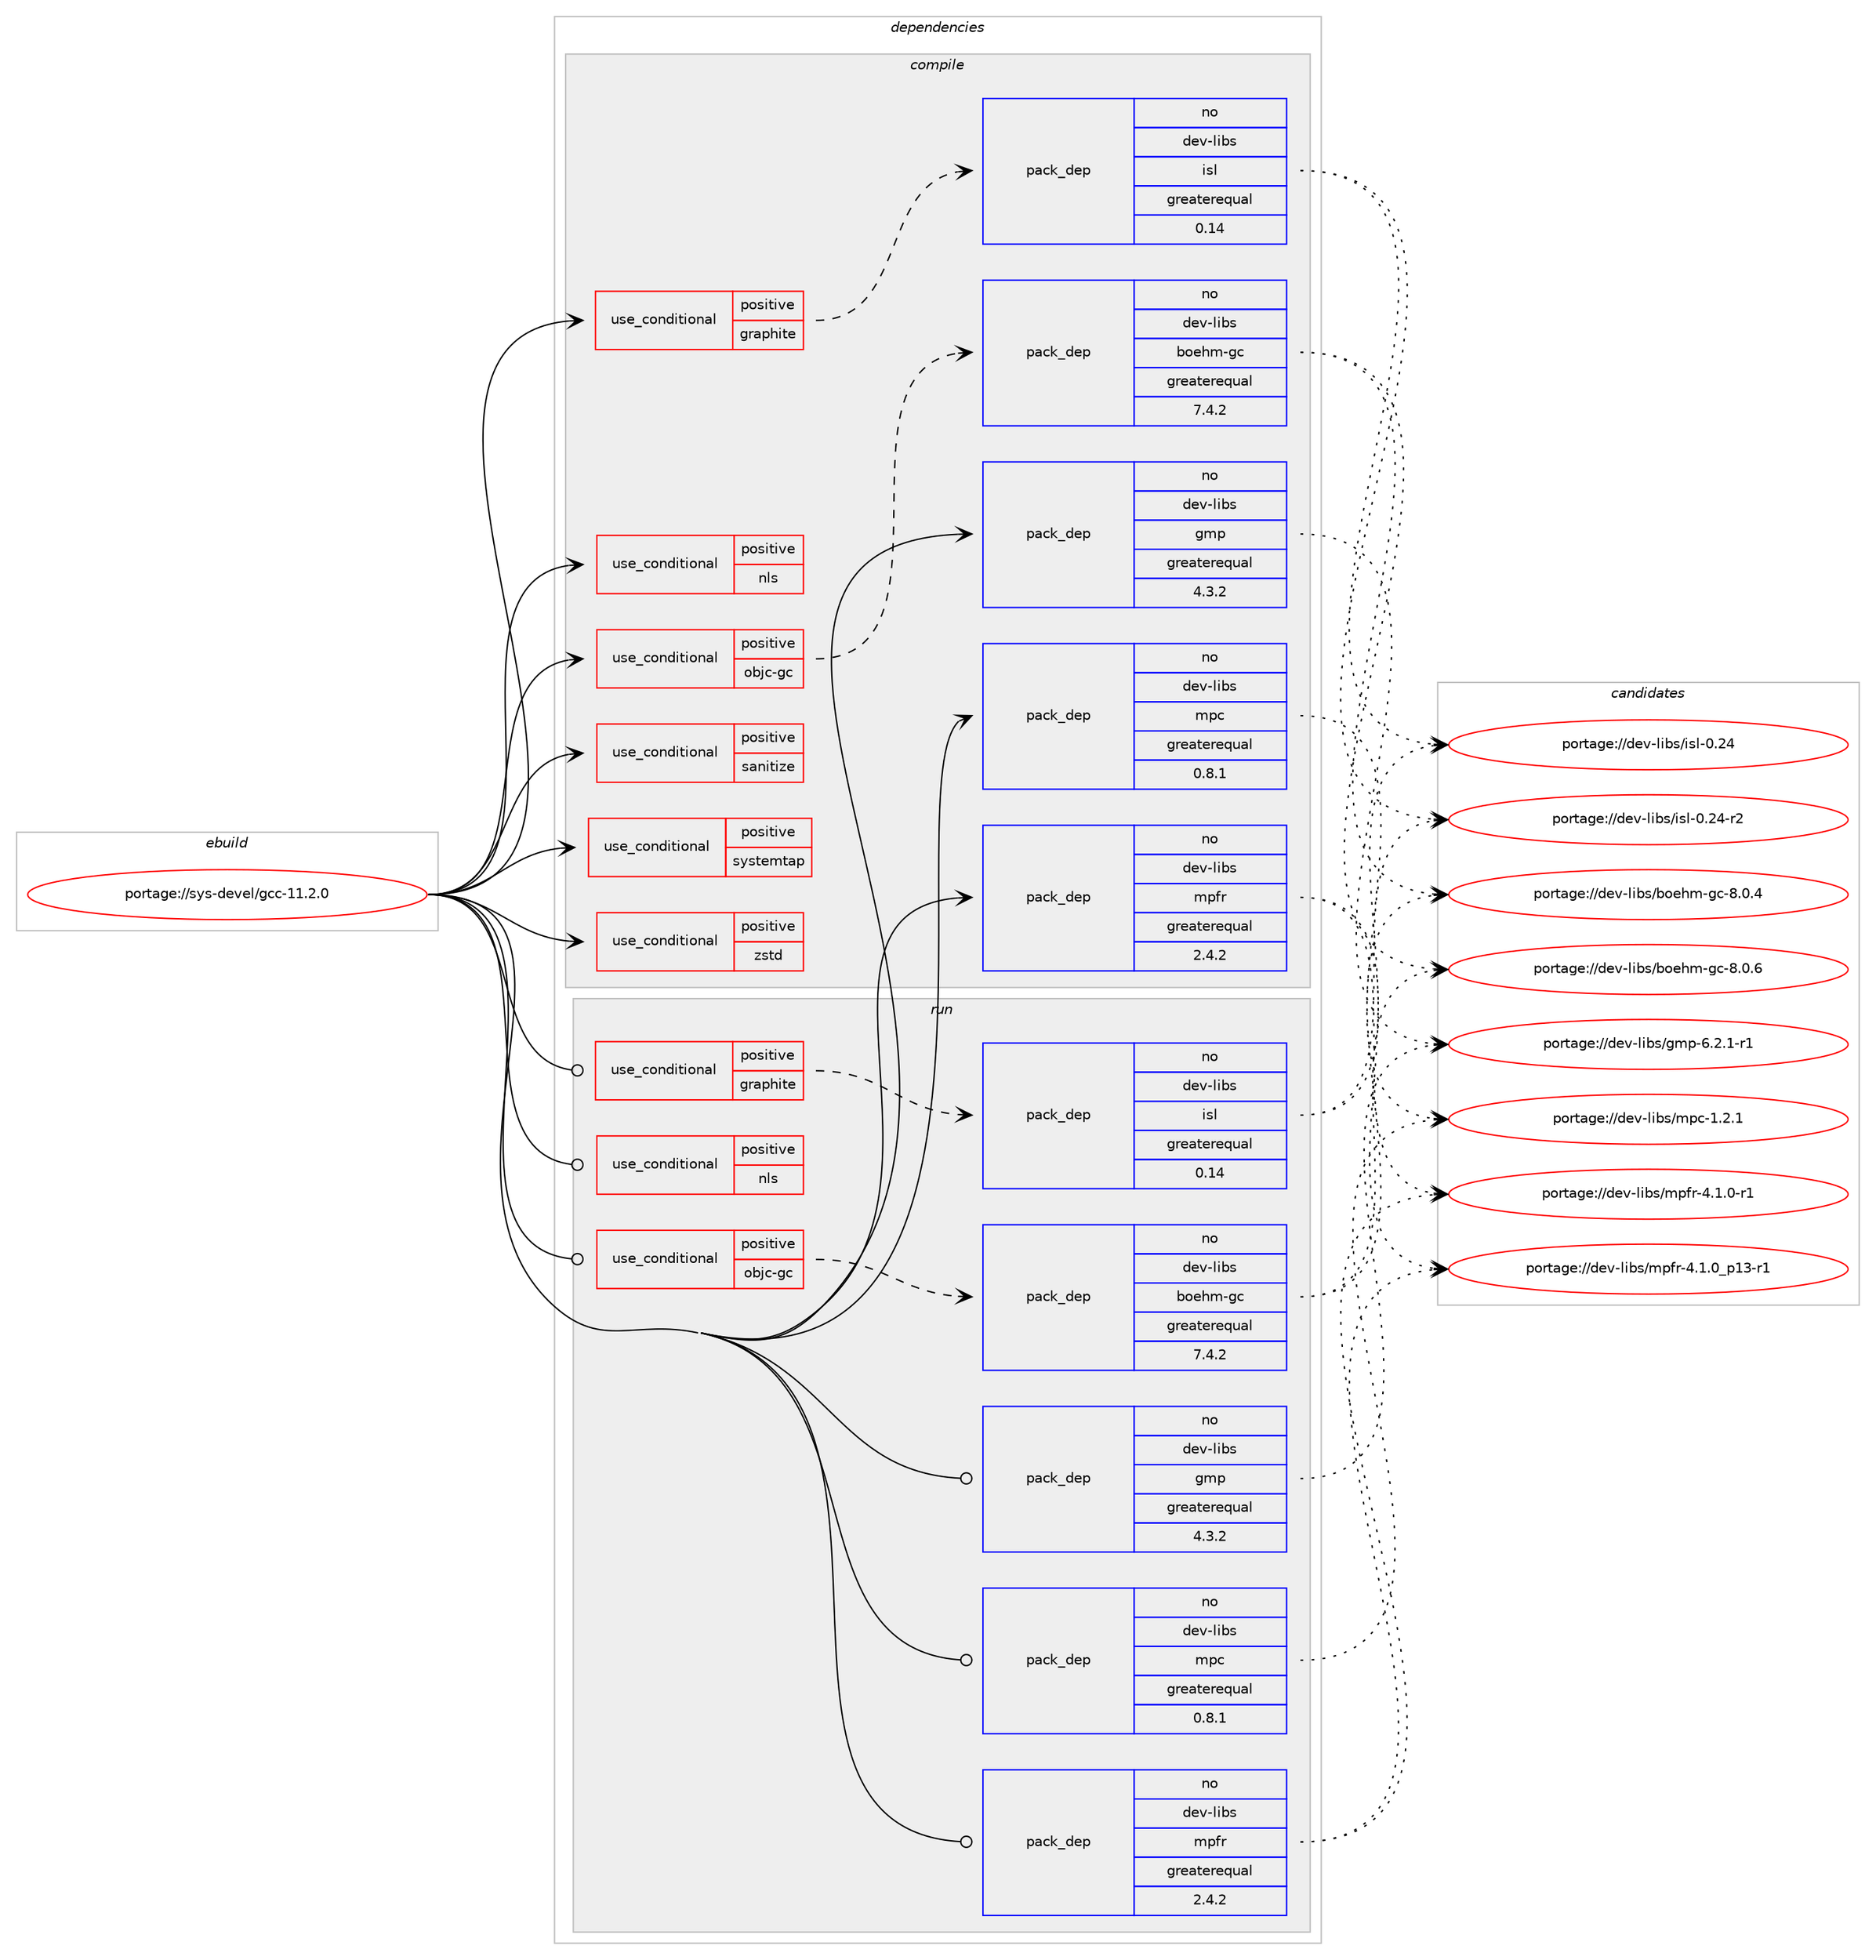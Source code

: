 digraph prolog {

# *************
# Graph options
# *************

newrank=true;
concentrate=true;
compound=true;
graph [rankdir=LR,fontname=Helvetica,fontsize=10,ranksep=1.5];#, ranksep=2.5, nodesep=0.2];
edge  [arrowhead=vee];
node  [fontname=Helvetica,fontsize=10];

# **********
# The ebuild
# **********

subgraph cluster_leftcol {
color=gray;
rank=same;
label=<<i>ebuild</i>>;
id [label="portage://sys-devel/gcc-11.2.0", color=red, width=4, href="../sys-devel/gcc-11.2.0.svg"];
}

# ****************
# The dependencies
# ****************

subgraph cluster_midcol {
color=gray;
label=<<i>dependencies</i>>;
subgraph cluster_compile {
fillcolor="#eeeeee";
style=filled;
label=<<i>compile</i>>;
subgraph cond336 {
dependency2606 [label=<<TABLE BORDER="0" CELLBORDER="1" CELLSPACING="0" CELLPADDING="4"><TR><TD ROWSPAN="3" CELLPADDING="10">use_conditional</TD></TR><TR><TD>positive</TD></TR><TR><TD>graphite</TD></TR></TABLE>>, shape=none, color=red];
subgraph pack2269 {
dependency2607 [label=<<TABLE BORDER="0" CELLBORDER="1" CELLSPACING="0" CELLPADDING="4" WIDTH="220"><TR><TD ROWSPAN="6" CELLPADDING="30">pack_dep</TD></TR><TR><TD WIDTH="110">no</TD></TR><TR><TD>dev-libs</TD></TR><TR><TD>isl</TD></TR><TR><TD>greaterequal</TD></TR><TR><TD>0.14</TD></TR></TABLE>>, shape=none, color=blue];
}
dependency2606:e -> dependency2607:w [weight=20,style="dashed",arrowhead="vee"];
}
id:e -> dependency2606:w [weight=20,style="solid",arrowhead="vee"];
subgraph cond337 {
dependency2608 [label=<<TABLE BORDER="0" CELLBORDER="1" CELLSPACING="0" CELLPADDING="4"><TR><TD ROWSPAN="3" CELLPADDING="10">use_conditional</TD></TR><TR><TD>positive</TD></TR><TR><TD>nls</TD></TR></TABLE>>, shape=none, color=red];
# *** BEGIN UNKNOWN DEPENDENCY TYPE (TODO) ***
# dependency2608 -> package_dependency(portage://sys-devel/gcc-11.2.0,install,no,virtual,libintl,none,[,,],[],[])
# *** END UNKNOWN DEPENDENCY TYPE (TODO) ***

}
id:e -> dependency2608:w [weight=20,style="solid",arrowhead="vee"];
subgraph cond338 {
dependency2609 [label=<<TABLE BORDER="0" CELLBORDER="1" CELLSPACING="0" CELLPADDING="4"><TR><TD ROWSPAN="3" CELLPADDING="10">use_conditional</TD></TR><TR><TD>positive</TD></TR><TR><TD>objc-gc</TD></TR></TABLE>>, shape=none, color=red];
subgraph pack2270 {
dependency2610 [label=<<TABLE BORDER="0" CELLBORDER="1" CELLSPACING="0" CELLPADDING="4" WIDTH="220"><TR><TD ROWSPAN="6" CELLPADDING="30">pack_dep</TD></TR><TR><TD WIDTH="110">no</TD></TR><TR><TD>dev-libs</TD></TR><TR><TD>boehm-gc</TD></TR><TR><TD>greaterequal</TD></TR><TR><TD>7.4.2</TD></TR></TABLE>>, shape=none, color=blue];
}
dependency2609:e -> dependency2610:w [weight=20,style="dashed",arrowhead="vee"];
}
id:e -> dependency2609:w [weight=20,style="solid",arrowhead="vee"];
subgraph cond339 {
dependency2611 [label=<<TABLE BORDER="0" CELLBORDER="1" CELLSPACING="0" CELLPADDING="4"><TR><TD ROWSPAN="3" CELLPADDING="10">use_conditional</TD></TR><TR><TD>positive</TD></TR><TR><TD>sanitize</TD></TR></TABLE>>, shape=none, color=red];
# *** BEGIN UNKNOWN DEPENDENCY TYPE (TODO) ***
# dependency2611 -> package_dependency(portage://sys-devel/gcc-11.2.0,install,no,virtual,libcrypt,none,[,,],[],[])
# *** END UNKNOWN DEPENDENCY TYPE (TODO) ***

}
id:e -> dependency2611:w [weight=20,style="solid",arrowhead="vee"];
subgraph cond340 {
dependency2612 [label=<<TABLE BORDER="0" CELLBORDER="1" CELLSPACING="0" CELLPADDING="4"><TR><TD ROWSPAN="3" CELLPADDING="10">use_conditional</TD></TR><TR><TD>positive</TD></TR><TR><TD>systemtap</TD></TR></TABLE>>, shape=none, color=red];
# *** BEGIN UNKNOWN DEPENDENCY TYPE (TODO) ***
# dependency2612 -> package_dependency(portage://sys-devel/gcc-11.2.0,install,no,dev-util,systemtap,none,[,,],[],[])
# *** END UNKNOWN DEPENDENCY TYPE (TODO) ***

}
id:e -> dependency2612:w [weight=20,style="solid",arrowhead="vee"];
subgraph cond341 {
dependency2613 [label=<<TABLE BORDER="0" CELLBORDER="1" CELLSPACING="0" CELLPADDING="4"><TR><TD ROWSPAN="3" CELLPADDING="10">use_conditional</TD></TR><TR><TD>positive</TD></TR><TR><TD>zstd</TD></TR></TABLE>>, shape=none, color=red];
# *** BEGIN UNKNOWN DEPENDENCY TYPE (TODO) ***
# dependency2613 -> package_dependency(portage://sys-devel/gcc-11.2.0,install,no,app-arch,zstd,none,[,,],[],[])
# *** END UNKNOWN DEPENDENCY TYPE (TODO) ***

}
id:e -> dependency2613:w [weight=20,style="solid",arrowhead="vee"];
subgraph pack2271 {
dependency2614 [label=<<TABLE BORDER="0" CELLBORDER="1" CELLSPACING="0" CELLPADDING="4" WIDTH="220"><TR><TD ROWSPAN="6" CELLPADDING="30">pack_dep</TD></TR><TR><TD WIDTH="110">no</TD></TR><TR><TD>dev-libs</TD></TR><TR><TD>gmp</TD></TR><TR><TD>greaterequal</TD></TR><TR><TD>4.3.2</TD></TR></TABLE>>, shape=none, color=blue];
}
id:e -> dependency2614:w [weight=20,style="solid",arrowhead="vee"];
subgraph pack2272 {
dependency2615 [label=<<TABLE BORDER="0" CELLBORDER="1" CELLSPACING="0" CELLPADDING="4" WIDTH="220"><TR><TD ROWSPAN="6" CELLPADDING="30">pack_dep</TD></TR><TR><TD WIDTH="110">no</TD></TR><TR><TD>dev-libs</TD></TR><TR><TD>mpc</TD></TR><TR><TD>greaterequal</TD></TR><TR><TD>0.8.1</TD></TR></TABLE>>, shape=none, color=blue];
}
id:e -> dependency2615:w [weight=20,style="solid",arrowhead="vee"];
subgraph pack2273 {
dependency2616 [label=<<TABLE BORDER="0" CELLBORDER="1" CELLSPACING="0" CELLPADDING="4" WIDTH="220"><TR><TD ROWSPAN="6" CELLPADDING="30">pack_dep</TD></TR><TR><TD WIDTH="110">no</TD></TR><TR><TD>dev-libs</TD></TR><TR><TD>mpfr</TD></TR><TR><TD>greaterequal</TD></TR><TR><TD>2.4.2</TD></TR></TABLE>>, shape=none, color=blue];
}
id:e -> dependency2616:w [weight=20,style="solid",arrowhead="vee"];
# *** BEGIN UNKNOWN DEPENDENCY TYPE (TODO) ***
# id -> package_dependency(portage://sys-devel/gcc-11.2.0,install,no,sys-libs,zlib,none,[,,],[],[])
# *** END UNKNOWN DEPENDENCY TYPE (TODO) ***

# *** BEGIN UNKNOWN DEPENDENCY TYPE (TODO) ***
# id -> package_dependency(portage://sys-devel/gcc-11.2.0,install,no,virtual,libiconv,none,[,,],[],[])
# *** END UNKNOWN DEPENDENCY TYPE (TODO) ***

}
subgraph cluster_compileandrun {
fillcolor="#eeeeee";
style=filled;
label=<<i>compile and run</i>>;
}
subgraph cluster_run {
fillcolor="#eeeeee";
style=filled;
label=<<i>run</i>>;
subgraph cond342 {
dependency2617 [label=<<TABLE BORDER="0" CELLBORDER="1" CELLSPACING="0" CELLPADDING="4"><TR><TD ROWSPAN="3" CELLPADDING="10">use_conditional</TD></TR><TR><TD>positive</TD></TR><TR><TD>graphite</TD></TR></TABLE>>, shape=none, color=red];
subgraph pack2274 {
dependency2618 [label=<<TABLE BORDER="0" CELLBORDER="1" CELLSPACING="0" CELLPADDING="4" WIDTH="220"><TR><TD ROWSPAN="6" CELLPADDING="30">pack_dep</TD></TR><TR><TD WIDTH="110">no</TD></TR><TR><TD>dev-libs</TD></TR><TR><TD>isl</TD></TR><TR><TD>greaterequal</TD></TR><TR><TD>0.14</TD></TR></TABLE>>, shape=none, color=blue];
}
dependency2617:e -> dependency2618:w [weight=20,style="dashed",arrowhead="vee"];
}
id:e -> dependency2617:w [weight=20,style="solid",arrowhead="odot"];
subgraph cond343 {
dependency2619 [label=<<TABLE BORDER="0" CELLBORDER="1" CELLSPACING="0" CELLPADDING="4"><TR><TD ROWSPAN="3" CELLPADDING="10">use_conditional</TD></TR><TR><TD>positive</TD></TR><TR><TD>nls</TD></TR></TABLE>>, shape=none, color=red];
# *** BEGIN UNKNOWN DEPENDENCY TYPE (TODO) ***
# dependency2619 -> package_dependency(portage://sys-devel/gcc-11.2.0,run,no,virtual,libintl,none,[,,],[],[])
# *** END UNKNOWN DEPENDENCY TYPE (TODO) ***

}
id:e -> dependency2619:w [weight=20,style="solid",arrowhead="odot"];
subgraph cond344 {
dependency2620 [label=<<TABLE BORDER="0" CELLBORDER="1" CELLSPACING="0" CELLPADDING="4"><TR><TD ROWSPAN="3" CELLPADDING="10">use_conditional</TD></TR><TR><TD>positive</TD></TR><TR><TD>objc-gc</TD></TR></TABLE>>, shape=none, color=red];
subgraph pack2275 {
dependency2621 [label=<<TABLE BORDER="0" CELLBORDER="1" CELLSPACING="0" CELLPADDING="4" WIDTH="220"><TR><TD ROWSPAN="6" CELLPADDING="30">pack_dep</TD></TR><TR><TD WIDTH="110">no</TD></TR><TR><TD>dev-libs</TD></TR><TR><TD>boehm-gc</TD></TR><TR><TD>greaterequal</TD></TR><TR><TD>7.4.2</TD></TR></TABLE>>, shape=none, color=blue];
}
dependency2620:e -> dependency2621:w [weight=20,style="dashed",arrowhead="vee"];
}
id:e -> dependency2620:w [weight=20,style="solid",arrowhead="odot"];
subgraph pack2276 {
dependency2622 [label=<<TABLE BORDER="0" CELLBORDER="1" CELLSPACING="0" CELLPADDING="4" WIDTH="220"><TR><TD ROWSPAN="6" CELLPADDING="30">pack_dep</TD></TR><TR><TD WIDTH="110">no</TD></TR><TR><TD>dev-libs</TD></TR><TR><TD>gmp</TD></TR><TR><TD>greaterequal</TD></TR><TR><TD>4.3.2</TD></TR></TABLE>>, shape=none, color=blue];
}
id:e -> dependency2622:w [weight=20,style="solid",arrowhead="odot"];
subgraph pack2277 {
dependency2623 [label=<<TABLE BORDER="0" CELLBORDER="1" CELLSPACING="0" CELLPADDING="4" WIDTH="220"><TR><TD ROWSPAN="6" CELLPADDING="30">pack_dep</TD></TR><TR><TD WIDTH="110">no</TD></TR><TR><TD>dev-libs</TD></TR><TR><TD>mpc</TD></TR><TR><TD>greaterequal</TD></TR><TR><TD>0.8.1</TD></TR></TABLE>>, shape=none, color=blue];
}
id:e -> dependency2623:w [weight=20,style="solid",arrowhead="odot"];
subgraph pack2278 {
dependency2624 [label=<<TABLE BORDER="0" CELLBORDER="1" CELLSPACING="0" CELLPADDING="4" WIDTH="220"><TR><TD ROWSPAN="6" CELLPADDING="30">pack_dep</TD></TR><TR><TD WIDTH="110">no</TD></TR><TR><TD>dev-libs</TD></TR><TR><TD>mpfr</TD></TR><TR><TD>greaterequal</TD></TR><TR><TD>2.4.2</TD></TR></TABLE>>, shape=none, color=blue];
}
id:e -> dependency2624:w [weight=20,style="solid",arrowhead="odot"];
# *** BEGIN UNKNOWN DEPENDENCY TYPE (TODO) ***
# id -> package_dependency(portage://sys-devel/gcc-11.2.0,run,no,sys-libs,zlib,none,[,,],[],[])
# *** END UNKNOWN DEPENDENCY TYPE (TODO) ***

# *** BEGIN UNKNOWN DEPENDENCY TYPE (TODO) ***
# id -> package_dependency(portage://sys-devel/gcc-11.2.0,run,no,virtual,libiconv,none,[,,],[],[])
# *** END UNKNOWN DEPENDENCY TYPE (TODO) ***

}
}

# **************
# The candidates
# **************

subgraph cluster_choices {
rank=same;
color=gray;
label=<<i>candidates</i>>;

subgraph choice2269 {
color=black;
nodesep=1;
choice1001011184510810598115471051151084548465052 [label="portage://dev-libs/isl-0.24", color=red, width=4,href="../dev-libs/isl-0.24.svg"];
choice10010111845108105981154710511510845484650524511450 [label="portage://dev-libs/isl-0.24-r2", color=red, width=4,href="../dev-libs/isl-0.24-r2.svg"];
dependency2607:e -> choice1001011184510810598115471051151084548465052:w [style=dotted,weight="100"];
dependency2607:e -> choice10010111845108105981154710511510845484650524511450:w [style=dotted,weight="100"];
}
subgraph choice2270 {
color=black;
nodesep=1;
choice100101118451081059811547981111011041094510399455646484652 [label="portage://dev-libs/boehm-gc-8.0.4", color=red, width=4,href="../dev-libs/boehm-gc-8.0.4.svg"];
choice100101118451081059811547981111011041094510399455646484654 [label="portage://dev-libs/boehm-gc-8.0.6", color=red, width=4,href="../dev-libs/boehm-gc-8.0.6.svg"];
dependency2610:e -> choice100101118451081059811547981111011041094510399455646484652:w [style=dotted,weight="100"];
dependency2610:e -> choice100101118451081059811547981111011041094510399455646484654:w [style=dotted,weight="100"];
}
subgraph choice2271 {
color=black;
nodesep=1;
choice1001011184510810598115471031091124554465046494511449 [label="portage://dev-libs/gmp-6.2.1-r1", color=red, width=4,href="../dev-libs/gmp-6.2.1-r1.svg"];
dependency2614:e -> choice1001011184510810598115471031091124554465046494511449:w [style=dotted,weight="100"];
}
subgraph choice2272 {
color=black;
nodesep=1;
choice10010111845108105981154710911299454946504649 [label="portage://dev-libs/mpc-1.2.1", color=red, width=4,href="../dev-libs/mpc-1.2.1.svg"];
dependency2615:e -> choice10010111845108105981154710911299454946504649:w [style=dotted,weight="100"];
}
subgraph choice2273 {
color=black;
nodesep=1;
choice1001011184510810598115471091121021144552464946484511449 [label="portage://dev-libs/mpfr-4.1.0-r1", color=red, width=4,href="../dev-libs/mpfr-4.1.0-r1.svg"];
choice1001011184510810598115471091121021144552464946489511249514511449 [label="portage://dev-libs/mpfr-4.1.0_p13-r1", color=red, width=4,href="../dev-libs/mpfr-4.1.0_p13-r1.svg"];
dependency2616:e -> choice1001011184510810598115471091121021144552464946484511449:w [style=dotted,weight="100"];
dependency2616:e -> choice1001011184510810598115471091121021144552464946489511249514511449:w [style=dotted,weight="100"];
}
subgraph choice2274 {
color=black;
nodesep=1;
choice1001011184510810598115471051151084548465052 [label="portage://dev-libs/isl-0.24", color=red, width=4,href="../dev-libs/isl-0.24.svg"];
choice10010111845108105981154710511510845484650524511450 [label="portage://dev-libs/isl-0.24-r2", color=red, width=4,href="../dev-libs/isl-0.24-r2.svg"];
dependency2618:e -> choice1001011184510810598115471051151084548465052:w [style=dotted,weight="100"];
dependency2618:e -> choice10010111845108105981154710511510845484650524511450:w [style=dotted,weight="100"];
}
subgraph choice2275 {
color=black;
nodesep=1;
choice100101118451081059811547981111011041094510399455646484652 [label="portage://dev-libs/boehm-gc-8.0.4", color=red, width=4,href="../dev-libs/boehm-gc-8.0.4.svg"];
choice100101118451081059811547981111011041094510399455646484654 [label="portage://dev-libs/boehm-gc-8.0.6", color=red, width=4,href="../dev-libs/boehm-gc-8.0.6.svg"];
dependency2621:e -> choice100101118451081059811547981111011041094510399455646484652:w [style=dotted,weight="100"];
dependency2621:e -> choice100101118451081059811547981111011041094510399455646484654:w [style=dotted,weight="100"];
}
subgraph choice2276 {
color=black;
nodesep=1;
choice1001011184510810598115471031091124554465046494511449 [label="portage://dev-libs/gmp-6.2.1-r1", color=red, width=4,href="../dev-libs/gmp-6.2.1-r1.svg"];
dependency2622:e -> choice1001011184510810598115471031091124554465046494511449:w [style=dotted,weight="100"];
}
subgraph choice2277 {
color=black;
nodesep=1;
choice10010111845108105981154710911299454946504649 [label="portage://dev-libs/mpc-1.2.1", color=red, width=4,href="../dev-libs/mpc-1.2.1.svg"];
dependency2623:e -> choice10010111845108105981154710911299454946504649:w [style=dotted,weight="100"];
}
subgraph choice2278 {
color=black;
nodesep=1;
choice1001011184510810598115471091121021144552464946484511449 [label="portage://dev-libs/mpfr-4.1.0-r1", color=red, width=4,href="../dev-libs/mpfr-4.1.0-r1.svg"];
choice1001011184510810598115471091121021144552464946489511249514511449 [label="portage://dev-libs/mpfr-4.1.0_p13-r1", color=red, width=4,href="../dev-libs/mpfr-4.1.0_p13-r1.svg"];
dependency2624:e -> choice1001011184510810598115471091121021144552464946484511449:w [style=dotted,weight="100"];
dependency2624:e -> choice1001011184510810598115471091121021144552464946489511249514511449:w [style=dotted,weight="100"];
}
}

}

